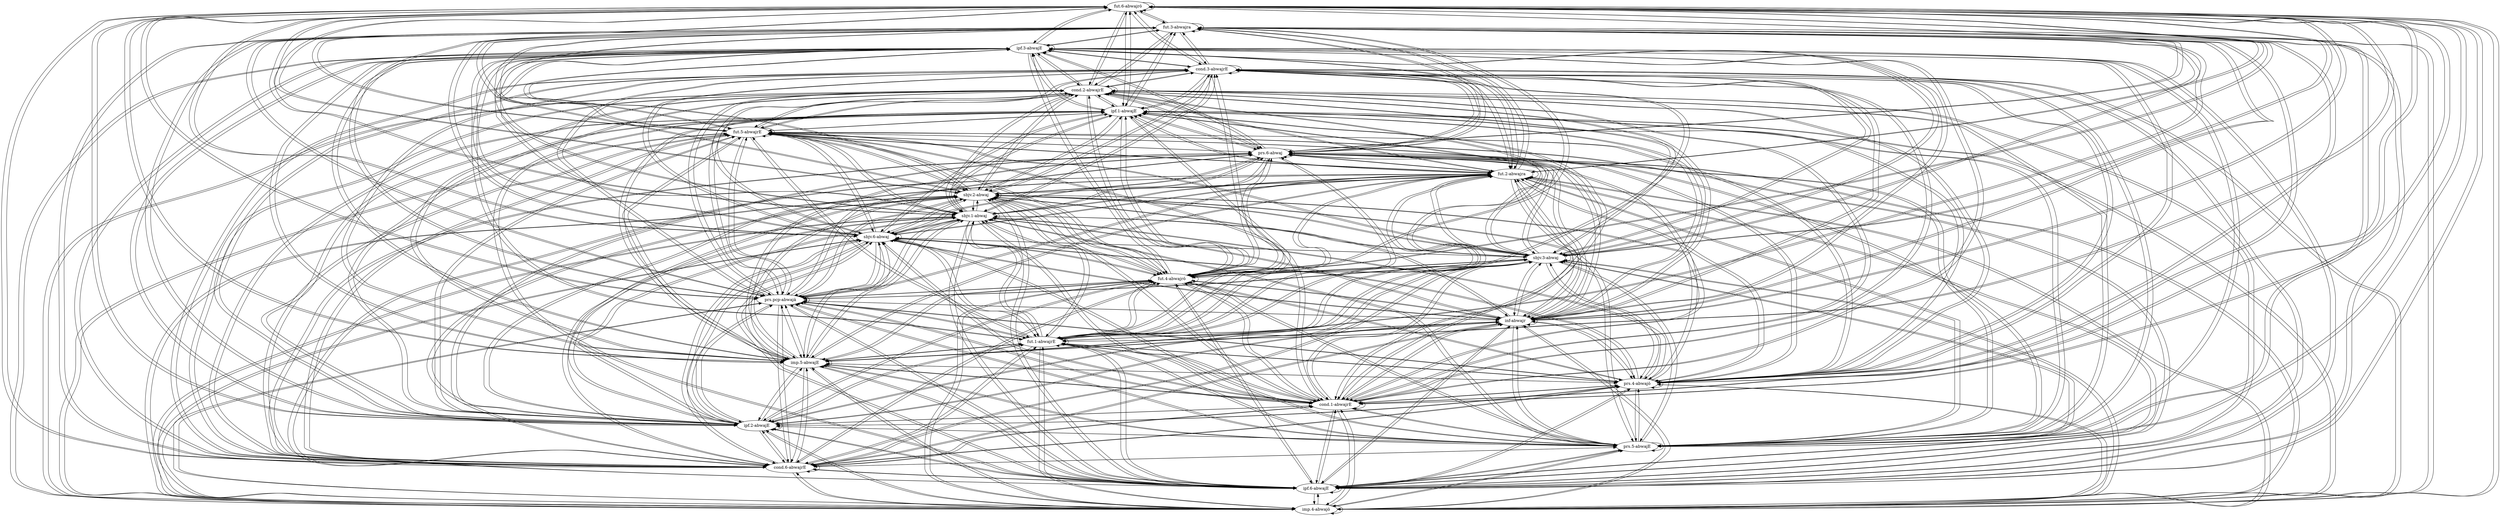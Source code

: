 digraph  {
	"fut.6-abwajrô"	 [cell="fut.6",
		tense=fut,
		weight=0.01];
	"fut.6-abwajrô" -> "fut.6-abwajrô"	 [weight=0.01];
	"fut.3-abwajra"	 [cell="fut.3",
		tense=fut,
		weight=0.01];
	"fut.6-abwajrô" -> "fut.3-abwajra"	 [weight=0.01];
	"imp.4-abwajô"	 [cell="imp.4",
		tense=imp,
		weight=1.0];
	"fut.6-abwajrô" -> "imp.4-abwajô"	 [weight=1.0];
	"ipf.6-abwajE"	 [cell="ipf.6",
		tense=ipf,
		weight=1.0];
	"fut.6-abwajrô" -> "ipf.6-abwajE"	 [weight=1.0];
	"cond.6-abwajrE"	 [cell="cond.6",
		tense=cond,
		weight=0.01];
	"fut.6-abwajrô" -> "cond.6-abwajrE"	 [weight=0.01];
	"prs.5-abwajE"	 [cell="prs.5",
		tense=prs,
		weight=1.0];
	"fut.6-abwajrô" -> "prs.5-abwajE"	 [weight=1.0];
	"ipf.2-abwajE"	 [cell="ipf.2",
		tense=ipf,
		weight=1.0];
	"fut.6-abwajrô" -> "ipf.2-abwajE"	 [weight=1.0];
	"cond.1-abwajrE"	 [cell="cond.1",
		tense=cond,
		weight=0.01];
	"fut.6-abwajrô" -> "cond.1-abwajrE"	 [weight=0.01];
	"prs.4-abwajô"	 [cell="prs.4",
		tense=prs,
		weight=1.0];
	"fut.6-abwajrô" -> "prs.4-abwajô"	 [weight=1.0];
	"imp.5-abwajE"	 [cell="imp.5",
		tense=imp,
		weight=1.0];
	"fut.6-abwajrô" -> "imp.5-abwajE"	 [weight=1.0];
	"fut.1-abwajrE"	 [cell="fut.1",
		tense=fut,
		weight=0.01];
	"fut.6-abwajrô" -> "fut.1-abwajrE"	 [weight=0.01];
	"inf-abwajr"	 [cell=inf,
		tense=inf,
		weight=0.01];
	"fut.6-abwajrô" -> "inf-abwajr"	 [weight=0.0022];
	"prs.pcp-abwajâ"	 [cell="prs.pcp",
		tense="prs.pcp",
		weight=1.0];
	"fut.6-abwajrô" -> "prs.pcp-abwajâ"	 [weight=1.0];
	"fut.4-abwajrô"	 [cell="fut.4",
		tense=fut,
		weight=0.01];
	"fut.6-abwajrô" -> "fut.4-abwajrô"	 [weight=0.01];
	"sbjv.3-abwaj"	 [cell="sbjv.3",
		tense=sbjv,
		weight=0.5];
	"fut.6-abwajrô" -> "sbjv.3-abwaj"	 [weight=0.5];
	"sbjv.6-abwaj"	 [cell="sbjv.6",
		tense=sbjv,
		weight=0.5];
	"fut.6-abwajrô" -> "sbjv.6-abwaj"	 [weight=0.5];
	"sbjv.1-abwaj"	 [cell="sbjv.1",
		tense=sbjv,
		weight=0.5];
	"fut.6-abwajrô" -> "sbjv.1-abwaj"	 [weight=0.5];
	"sbjv.2-abwaj"	 [cell="sbjv.2",
		tense=sbjv,
		weight=0.5];
	"fut.6-abwajrô" -> "sbjv.2-abwaj"	 [weight=0.5];
	"fut.2-abwajra"	 [cell="fut.2",
		tense=fut,
		weight=0.01];
	"fut.6-abwajrô" -> "fut.2-abwajra"	 [weight=0.01];
	"prs.6-abwaj"	 [cell="prs.6",
		tense=prs,
		weight=0.5];
	"fut.6-abwajrô" -> "prs.6-abwaj"	 [weight=0.5];
	"fut.5-abwajrE"	 [cell="fut.5",
		tense=fut,
		weight=0.01];
	"fut.6-abwajrô" -> "fut.5-abwajrE"	 [weight=0.01];
	"ipf.1-abwajE"	 [cell="ipf.1",
		tense=ipf,
		weight=1.0];
	"fut.6-abwajrô" -> "ipf.1-abwajE"	 [weight=1.0];
	"cond.2-abwajrE"	 [cell="cond.2",
		tense=cond,
		weight=0.01];
	"fut.6-abwajrô" -> "cond.2-abwajrE"	 [weight=0.01];
	"cond.3-abwajrE"	 [cell="cond.3",
		tense=cond,
		weight=0.01];
	"fut.6-abwajrô" -> "cond.3-abwajrE"	 [weight=0.01];
	"ipf.3-abwajE"	 [cell="ipf.3",
		tense=ipf,
		weight=1.0];
	"fut.6-abwajrô" -> "ipf.3-abwajE"	 [weight=1.0];
	"fut.3-abwajra" -> "fut.6-abwajrô"	 [weight=0.01];
	"fut.3-abwajra" -> "fut.3-abwajra"	 [weight=0.01];
	"fut.3-abwajra" -> "imp.4-abwajô"	 [weight=1.0];
	"fut.3-abwajra" -> "ipf.6-abwajE"	 [weight=1.0];
	"fut.3-abwajra" -> "cond.6-abwajrE"	 [weight=0.01];
	"fut.3-abwajra" -> "prs.5-abwajE"	 [weight=1.0];
	"fut.3-abwajra" -> "ipf.2-abwajE"	 [weight=1.0];
	"fut.3-abwajra" -> "cond.1-abwajrE"	 [weight=0.01];
	"fut.3-abwajra" -> "prs.4-abwajô"	 [weight=1.0];
	"fut.3-abwajra" -> "imp.5-abwajE"	 [weight=1.0];
	"fut.3-abwajra" -> "fut.1-abwajrE"	 [weight=0.01];
	"fut.3-abwajra" -> "inf-abwajr"	 [weight=0.0022];
	"fut.3-abwajra" -> "prs.pcp-abwajâ"	 [weight=1.0];
	"fut.3-abwajra" -> "fut.4-abwajrô"	 [weight=0.01];
	"fut.3-abwajra" -> "sbjv.3-abwaj"	 [weight=0.5];
	"fut.3-abwajra" -> "sbjv.6-abwaj"	 [weight=0.5];
	"fut.3-abwajra" -> "sbjv.1-abwaj"	 [weight=0.5];
	"fut.3-abwajra" -> "sbjv.2-abwaj"	 [weight=0.5];
	"fut.3-abwajra" -> "fut.2-abwajra"	 [weight=0.01];
	"fut.3-abwajra" -> "prs.6-abwaj"	 [weight=0.5];
	"fut.3-abwajra" -> "fut.5-abwajrE"	 [weight=0.01];
	"fut.3-abwajra" -> "ipf.1-abwajE"	 [weight=1.0];
	"fut.3-abwajra" -> "cond.2-abwajrE"	 [weight=0.01];
	"fut.3-abwajra" -> "cond.3-abwajrE"	 [weight=0.01];
	"fut.3-abwajra" -> "ipf.3-abwajE"	 [weight=1.0];
	"imp.4-abwajô" -> "fut.6-abwajrô"	 [weight=0.0];
	"imp.4-abwajô" -> "fut.3-abwajra"	 [weight=0.0];
	"imp.4-abwajô" -> "imp.4-abwajô"	 [weight=1.0];
	"imp.4-abwajô" -> "ipf.6-abwajE"	 [weight=1.0];
	"imp.4-abwajô" -> "cond.6-abwajrE"	 [weight=0.0];
	"imp.4-abwajô" -> "prs.5-abwajE"	 [weight=1.0];
	"imp.4-abwajô" -> "ipf.2-abwajE"	 [weight=1.0];
	"imp.4-abwajô" -> "cond.1-abwajrE"	 [weight=0.0];
	"imp.4-abwajô" -> "prs.4-abwajô"	 [weight=1.0];
	"imp.4-abwajô" -> "imp.5-abwajE"	 [weight=1.0];
	"imp.4-abwajô" -> "fut.1-abwajrE"	 [weight=0.0];
	"imp.4-abwajô" -> "inf-abwajr"	 [weight=0.0];
	"imp.4-abwajô" -> "prs.pcp-abwajâ"	 [weight=1.0];
	"imp.4-abwajô" -> "fut.4-abwajrô"	 [weight=0.0];
	"imp.4-abwajô" -> "sbjv.3-abwaj"	 [weight=0.34];
	"imp.4-abwajô" -> "sbjv.6-abwaj"	 [weight=0.34];
	"imp.4-abwajô" -> "sbjv.1-abwaj"	 [weight=0.34];
	"imp.4-abwajô" -> "sbjv.2-abwaj"	 [weight=0.34];
	"imp.4-abwajô" -> "fut.2-abwajra"	 [weight=0.0];
	"imp.4-abwajô" -> "prs.6-abwaj"	 [weight=0.29];
	"imp.4-abwajô" -> "fut.5-abwajrE"	 [weight=0.0];
	"imp.4-abwajô" -> "ipf.1-abwajE"	 [weight=1.0];
	"imp.4-abwajô" -> "cond.2-abwajrE"	 [weight=0.0];
	"imp.4-abwajô" -> "cond.3-abwajrE"	 [weight=0.0];
	"imp.4-abwajô" -> "ipf.3-abwajE"	 [weight=1.0];
	"ipf.6-abwajE" -> "fut.6-abwajrô"	 [weight=0.0];
	"ipf.6-abwajE" -> "fut.3-abwajra"	 [weight=0.0];
	"ipf.6-abwajE" -> "imp.4-abwajô"	 [weight=1.0];
	"ipf.6-abwajE" -> "ipf.6-abwajE"	 [weight=1.0];
	"ipf.6-abwajE" -> "cond.6-abwajrE"	 [weight=0.0];
	"ipf.6-abwajE" -> "prs.5-abwajE"	 [weight=1.0];
	"ipf.6-abwajE" -> "ipf.2-abwajE"	 [weight=1.0];
	"ipf.6-abwajE" -> "cond.1-abwajrE"	 [weight=0.0];
	"ipf.6-abwajE" -> "prs.4-abwajô"	 [weight=1.0];
	"ipf.6-abwajE" -> "imp.5-abwajE"	 [weight=1.0];
	"ipf.6-abwajE" -> "fut.1-abwajrE"	 [weight=0.0];
	"ipf.6-abwajE" -> "inf-abwajr"	 [weight=0.0];
	"ipf.6-abwajE" -> "prs.pcp-abwajâ"	 [weight=1.0];
	"ipf.6-abwajE" -> "fut.4-abwajrô"	 [weight=0.0];
	"ipf.6-abwajE" -> "sbjv.3-abwaj"	 [weight=0.33];
	"ipf.6-abwajE" -> "sbjv.6-abwaj"	 [weight=0.33];
	"ipf.6-abwajE" -> "sbjv.1-abwaj"	 [weight=0.33];
	"ipf.6-abwajE" -> "sbjv.2-abwaj"	 [weight=0.33];
	"ipf.6-abwajE" -> "fut.2-abwajra"	 [weight=0.0];
	"ipf.6-abwajE" -> "prs.6-abwaj"	 [weight=0.29];
	"ipf.6-abwajE" -> "fut.5-abwajrE"	 [weight=0.0];
	"ipf.6-abwajE" -> "ipf.1-abwajE"	 [weight=1.0];
	"ipf.6-abwajE" -> "cond.2-abwajrE"	 [weight=0.0];
	"ipf.6-abwajE" -> "cond.3-abwajrE"	 [weight=0.0];
	"ipf.6-abwajE" -> "ipf.3-abwajE"	 [weight=1.0];
	"cond.6-abwajrE" -> "fut.6-abwajrô"	 [weight=0.01];
	"cond.6-abwajrE" -> "fut.3-abwajra"	 [weight=0.01];
	"cond.6-abwajrE" -> "imp.4-abwajô"	 [weight=1.0];
	"cond.6-abwajrE" -> "ipf.6-abwajE"	 [weight=1.0];
	"cond.6-abwajrE" -> "cond.6-abwajrE"	 [weight=0.01];
	"cond.6-abwajrE" -> "prs.5-abwajE"	 [weight=1.0];
	"cond.6-abwajrE" -> "ipf.2-abwajE"	 [weight=1.0];
	"cond.6-abwajrE" -> "cond.1-abwajrE"	 [weight=0.01];
	"cond.6-abwajrE" -> "prs.4-abwajô"	 [weight=1.0];
	"cond.6-abwajrE" -> "imp.5-abwajE"	 [weight=1.0];
	"cond.6-abwajrE" -> "fut.1-abwajrE"	 [weight=0.01];
	"cond.6-abwajrE" -> "inf-abwajr"	 [weight=0.0026];
	"cond.6-abwajrE" -> "prs.pcp-abwajâ"	 [weight=1.0];
	"cond.6-abwajrE" -> "fut.4-abwajrô"	 [weight=0.01];
	"cond.6-abwajrE" -> "sbjv.3-abwaj"	 [weight=0.5];
	"cond.6-abwajrE" -> "sbjv.6-abwaj"	 [weight=0.5];
	"cond.6-abwajrE" -> "sbjv.1-abwaj"	 [weight=0.5];
	"cond.6-abwajrE" -> "sbjv.2-abwaj"	 [weight=0.5];
	"cond.6-abwajrE" -> "fut.2-abwajra"	 [weight=0.01];
	"cond.6-abwajrE" -> "prs.6-abwaj"	 [weight=0.5];
	"cond.6-abwajrE" -> "fut.5-abwajrE"	 [weight=0.01];
	"cond.6-abwajrE" -> "ipf.1-abwajE"	 [weight=1.0];
	"cond.6-abwajrE" -> "cond.2-abwajrE"	 [weight=0.01];
	"cond.6-abwajrE" -> "cond.3-abwajrE"	 [weight=0.01];
	"cond.6-abwajrE" -> "ipf.3-abwajE"	 [weight=1.0];
	"prs.5-abwajE" -> "fut.6-abwajrô"	 [weight=0.0];
	"prs.5-abwajE" -> "fut.3-abwajra"	 [weight=0.0];
	"prs.5-abwajE" -> "imp.4-abwajô"	 [weight=1.0];
	"prs.5-abwajE" -> "ipf.6-abwajE"	 [weight=1.0];
	"prs.5-abwajE" -> "cond.6-abwajrE"	 [weight=0.0];
	"prs.5-abwajE" -> "prs.5-abwajE"	 [weight=1.0];
	"prs.5-abwajE" -> "ipf.2-abwajE"	 [weight=1.0];
	"prs.5-abwajE" -> "cond.1-abwajrE"	 [weight=0.0];
	"prs.5-abwajE" -> "prs.4-abwajô"	 [weight=1.0];
	"prs.5-abwajE" -> "imp.5-abwajE"	 [weight=1.0];
	"prs.5-abwajE" -> "fut.1-abwajrE"	 [weight=0.0];
	"prs.5-abwajE" -> "inf-abwajr"	 [weight=0.0];
	"prs.5-abwajE" -> "prs.pcp-abwajâ"	 [weight=1.0];
	"prs.5-abwajE" -> "fut.4-abwajrô"	 [weight=0.0];
	"prs.5-abwajE" -> "sbjv.3-abwaj"	 [weight=0.33];
	"prs.5-abwajE" -> "sbjv.6-abwaj"	 [weight=0.33];
	"prs.5-abwajE" -> "sbjv.1-abwaj"	 [weight=0.33];
	"prs.5-abwajE" -> "sbjv.2-abwaj"	 [weight=0.33];
	"prs.5-abwajE" -> "fut.2-abwajra"	 [weight=0.0];
	"prs.5-abwajE" -> "prs.6-abwaj"	 [weight=0.29];
	"prs.5-abwajE" -> "fut.5-abwajrE"	 [weight=0.0];
	"prs.5-abwajE" -> "ipf.1-abwajE"	 [weight=1.0];
	"prs.5-abwajE" -> "cond.2-abwajrE"	 [weight=0.0];
	"prs.5-abwajE" -> "cond.3-abwajrE"	 [weight=0.0];
	"prs.5-abwajE" -> "ipf.3-abwajE"	 [weight=1.0];
	"ipf.2-abwajE" -> "fut.6-abwajrô"	 [weight=0.0];
	"ipf.2-abwajE" -> "fut.3-abwajra"	 [weight=0.0];
	"ipf.2-abwajE" -> "imp.4-abwajô"	 [weight=1.0];
	"ipf.2-abwajE" -> "ipf.6-abwajE"	 [weight=1.0];
	"ipf.2-abwajE" -> "cond.6-abwajrE"	 [weight=0.0];
	"ipf.2-abwajE" -> "prs.5-abwajE"	 [weight=1.0];
	"ipf.2-abwajE" -> "ipf.2-abwajE"	 [weight=1.0];
	"ipf.2-abwajE" -> "cond.1-abwajrE"	 [weight=0.0];
	"ipf.2-abwajE" -> "prs.4-abwajô"	 [weight=1.0];
	"ipf.2-abwajE" -> "imp.5-abwajE"	 [weight=1.0];
	"ipf.2-abwajE" -> "fut.1-abwajrE"	 [weight=0.0];
	"ipf.2-abwajE" -> "inf-abwajr"	 [weight=0.0];
	"ipf.2-abwajE" -> "prs.pcp-abwajâ"	 [weight=1.0];
	"ipf.2-abwajE" -> "fut.4-abwajrô"	 [weight=0.0];
	"ipf.2-abwajE" -> "sbjv.3-abwaj"	 [weight=0.33];
	"ipf.2-abwajE" -> "sbjv.6-abwaj"	 [weight=0.33];
	"ipf.2-abwajE" -> "sbjv.1-abwaj"	 [weight=0.33];
	"ipf.2-abwajE" -> "sbjv.2-abwaj"	 [weight=0.33];
	"ipf.2-abwajE" -> "fut.2-abwajra"	 [weight=0.0];
	"ipf.2-abwajE" -> "prs.6-abwaj"	 [weight=0.29];
	"ipf.2-abwajE" -> "fut.5-abwajrE"	 [weight=0.0];
	"ipf.2-abwajE" -> "ipf.1-abwajE"	 [weight=1.0];
	"ipf.2-abwajE" -> "cond.2-abwajrE"	 [weight=0.0];
	"ipf.2-abwajE" -> "cond.3-abwajrE"	 [weight=0.0];
	"ipf.2-abwajE" -> "ipf.3-abwajE"	 [weight=1.0];
	"cond.1-abwajrE" -> "fut.6-abwajrô"	 [weight=0.01];
	"cond.1-abwajrE" -> "fut.3-abwajra"	 [weight=0.01];
	"cond.1-abwajrE" -> "imp.4-abwajô"	 [weight=1.0];
	"cond.1-abwajrE" -> "ipf.6-abwajE"	 [weight=1.0];
	"cond.1-abwajrE" -> "cond.6-abwajrE"	 [weight=0.01];
	"cond.1-abwajrE" -> "prs.5-abwajE"	 [weight=1.0];
	"cond.1-abwajrE" -> "ipf.2-abwajE"	 [weight=1.0];
	"cond.1-abwajrE" -> "cond.1-abwajrE"	 [weight=0.01];
	"cond.1-abwajrE" -> "prs.4-abwajô"	 [weight=1.0];
	"cond.1-abwajrE" -> "imp.5-abwajE"	 [weight=1.0];
	"cond.1-abwajrE" -> "fut.1-abwajrE"	 [weight=0.01];
	"cond.1-abwajrE" -> "inf-abwajr"	 [weight=0.0026];
	"cond.1-abwajrE" -> "prs.pcp-abwajâ"	 [weight=1.0];
	"cond.1-abwajrE" -> "fut.4-abwajrô"	 [weight=0.01];
	"cond.1-abwajrE" -> "sbjv.3-abwaj"	 [weight=0.5];
	"cond.1-abwajrE" -> "sbjv.6-abwaj"	 [weight=0.5];
	"cond.1-abwajrE" -> "sbjv.1-abwaj"	 [weight=0.5];
	"cond.1-abwajrE" -> "sbjv.2-abwaj"	 [weight=0.5];
	"cond.1-abwajrE" -> "fut.2-abwajra"	 [weight=0.01];
	"cond.1-abwajrE" -> "prs.6-abwaj"	 [weight=0.5];
	"cond.1-abwajrE" -> "fut.5-abwajrE"	 [weight=0.01];
	"cond.1-abwajrE" -> "ipf.1-abwajE"	 [weight=1.0];
	"cond.1-abwajrE" -> "cond.2-abwajrE"	 [weight=0.01];
	"cond.1-abwajrE" -> "cond.3-abwajrE"	 [weight=0.01];
	"cond.1-abwajrE" -> "ipf.3-abwajE"	 [weight=1.0];
	"prs.4-abwajô" -> "fut.6-abwajrô"	 [weight=0.0];
	"prs.4-abwajô" -> "fut.3-abwajra"	 [weight=0.0];
	"prs.4-abwajô" -> "imp.4-abwajô"	 [weight=1.0];
	"prs.4-abwajô" -> "ipf.6-abwajE"	 [weight=1.0];
	"prs.4-abwajô" -> "cond.6-abwajrE"	 [weight=0.0];
	"prs.4-abwajô" -> "prs.5-abwajE"	 [weight=1.0];
	"prs.4-abwajô" -> "ipf.2-abwajE"	 [weight=1.0];
	"prs.4-abwajô" -> "cond.1-abwajrE"	 [weight=0.0];
	"prs.4-abwajô" -> "prs.4-abwajô"	 [weight=1.0];
	"prs.4-abwajô" -> "imp.5-abwajE"	 [weight=1.0];
	"prs.4-abwajô" -> "fut.1-abwajrE"	 [weight=0.0];
	"prs.4-abwajô" -> "inf-abwajr"	 [weight=0.0];
	"prs.4-abwajô" -> "prs.pcp-abwajâ"	 [weight=1.0];
	"prs.4-abwajô" -> "fut.4-abwajrô"	 [weight=0.0];
	"prs.4-abwajô" -> "sbjv.3-abwaj"	 [weight=0.33];
	"prs.4-abwajô" -> "sbjv.6-abwaj"	 [weight=0.33];
	"prs.4-abwajô" -> "sbjv.1-abwaj"	 [weight=0.33];
	"prs.4-abwajô" -> "sbjv.2-abwaj"	 [weight=0.33];
	"prs.4-abwajô" -> "fut.2-abwajra"	 [weight=0.0];
	"prs.4-abwajô" -> "prs.6-abwaj"	 [weight=0.29];
	"prs.4-abwajô" -> "fut.5-abwajrE"	 [weight=0.0];
	"prs.4-abwajô" -> "ipf.1-abwajE"	 [weight=1.0];
	"prs.4-abwajô" -> "cond.2-abwajrE"	 [weight=0.0];
	"prs.4-abwajô" -> "cond.3-abwajrE"	 [weight=0.0];
	"prs.4-abwajô" -> "ipf.3-abwajE"	 [weight=1.0];
	"imp.5-abwajE" -> "fut.6-abwajrô"	 [weight=0.0];
	"imp.5-abwajE" -> "fut.3-abwajra"	 [weight=0.0];
	"imp.5-abwajE" -> "imp.4-abwajô"	 [weight=1.0];
	"imp.5-abwajE" -> "ipf.6-abwajE"	 [weight=1.0];
	"imp.5-abwajE" -> "cond.6-abwajrE"	 [weight=0.0];
	"imp.5-abwajE" -> "prs.5-abwajE"	 [weight=1.0];
	"imp.5-abwajE" -> "ipf.2-abwajE"	 [weight=1.0];
	"imp.5-abwajE" -> "cond.1-abwajrE"	 [weight=0.0];
	"imp.5-abwajE" -> "prs.4-abwajô"	 [weight=1.0];
	"imp.5-abwajE" -> "imp.5-abwajE"	 [weight=1.0];
	"imp.5-abwajE" -> "fut.1-abwajrE"	 [weight=0.0];
	"imp.5-abwajE" -> "inf-abwajr"	 [weight=0.0];
	"imp.5-abwajE" -> "prs.pcp-abwajâ"	 [weight=1.0];
	"imp.5-abwajE" -> "fut.4-abwajrô"	 [weight=0.0];
	"imp.5-abwajE" -> "sbjv.3-abwaj"	 [weight=0.34];
	"imp.5-abwajE" -> "sbjv.6-abwaj"	 [weight=0.34];
	"imp.5-abwajE" -> "sbjv.1-abwaj"	 [weight=0.34];
	"imp.5-abwajE" -> "sbjv.2-abwaj"	 [weight=0.34];
	"imp.5-abwajE" -> "fut.2-abwajra"	 [weight=0.0];
	"imp.5-abwajE" -> "prs.6-abwaj"	 [weight=0.29];
	"imp.5-abwajE" -> "fut.5-abwajrE"	 [weight=0.0];
	"imp.5-abwajE" -> "ipf.1-abwajE"	 [weight=1.0];
	"imp.5-abwajE" -> "cond.2-abwajrE"	 [weight=0.0];
	"imp.5-abwajE" -> "cond.3-abwajrE"	 [weight=0.0];
	"imp.5-abwajE" -> "ipf.3-abwajE"	 [weight=1.0];
	"fut.1-abwajrE" -> "fut.6-abwajrô"	 [weight=0.01];
	"fut.1-abwajrE" -> "fut.3-abwajra"	 [weight=0.01];
	"fut.1-abwajrE" -> "imp.4-abwajô"	 [weight=1.0];
	"fut.1-abwajrE" -> "ipf.6-abwajE"	 [weight=1.0];
	"fut.1-abwajrE" -> "cond.6-abwajrE"	 [weight=0.01];
	"fut.1-abwajrE" -> "prs.5-abwajE"	 [weight=1.0];
	"fut.1-abwajrE" -> "ipf.2-abwajE"	 [weight=1.0];
	"fut.1-abwajrE" -> "cond.1-abwajrE"	 [weight=0.01];
	"fut.1-abwajrE" -> "prs.4-abwajô"	 [weight=1.0];
	"fut.1-abwajrE" -> "imp.5-abwajE"	 [weight=1.0];
	"fut.1-abwajrE" -> "fut.1-abwajrE"	 [weight=0.01];
	"fut.1-abwajrE" -> "inf-abwajr"	 [weight=0.0022];
	"fut.1-abwajrE" -> "prs.pcp-abwajâ"	 [weight=1.0];
	"fut.1-abwajrE" -> "fut.4-abwajrô"	 [weight=0.01];
	"fut.1-abwajrE" -> "sbjv.3-abwaj"	 [weight=0.5];
	"fut.1-abwajrE" -> "sbjv.6-abwaj"	 [weight=0.5];
	"fut.1-abwajrE" -> "sbjv.1-abwaj"	 [weight=0.5];
	"fut.1-abwajrE" -> "sbjv.2-abwaj"	 [weight=0.5];
	"fut.1-abwajrE" -> "fut.2-abwajra"	 [weight=0.01];
	"fut.1-abwajrE" -> "prs.6-abwaj"	 [weight=0.5];
	"fut.1-abwajrE" -> "fut.5-abwajrE"	 [weight=0.01];
	"fut.1-abwajrE" -> "ipf.1-abwajE"	 [weight=1.0];
	"fut.1-abwajrE" -> "cond.2-abwajrE"	 [weight=0.01];
	"fut.1-abwajrE" -> "cond.3-abwajrE"	 [weight=0.01];
	"fut.1-abwajrE" -> "ipf.3-abwajE"	 [weight=1.0];
	"inf-abwajr" -> "fut.6-abwajrô"	 [weight=0.01];
	"inf-abwajr" -> "fut.3-abwajra"	 [weight=0.01];
	"inf-abwajr" -> "imp.4-abwajô"	 [weight=1.0];
	"inf-abwajr" -> "ipf.6-abwajE"	 [weight=1.0];
	"inf-abwajr" -> "cond.6-abwajrE"	 [weight=0.01];
	"inf-abwajr" -> "prs.5-abwajE"	 [weight=1.0];
	"inf-abwajr" -> "ipf.2-abwajE"	 [weight=1.0];
	"inf-abwajr" -> "cond.1-abwajrE"	 [weight=0.01];
	"inf-abwajr" -> "prs.4-abwajô"	 [weight=1.0];
	"inf-abwajr" -> "imp.5-abwajE"	 [weight=1.0];
	"inf-abwajr" -> "fut.1-abwajrE"	 [weight=0.01];
	"inf-abwajr" -> "inf-abwajr"	 [weight=0.01];
	"inf-abwajr" -> "prs.pcp-abwajâ"	 [weight=1.0];
	"inf-abwajr" -> "fut.4-abwajrô"	 [weight=0.01];
	"inf-abwajr" -> "sbjv.3-abwaj"	 [weight=0.5];
	"inf-abwajr" -> "sbjv.6-abwaj"	 [weight=0.5];
	"inf-abwajr" -> "sbjv.1-abwaj"	 [weight=0.5];
	"inf-abwajr" -> "sbjv.2-abwaj"	 [weight=0.5];
	"inf-abwajr" -> "fut.2-abwajra"	 [weight=0.01];
	"inf-abwajr" -> "prs.6-abwaj"	 [weight=0.5];
	"inf-abwajr" -> "fut.5-abwajrE"	 [weight=0.01];
	"inf-abwajr" -> "ipf.1-abwajE"	 [weight=1.0];
	"inf-abwajr" -> "cond.2-abwajrE"	 [weight=0.01];
	"inf-abwajr" -> "cond.3-abwajrE"	 [weight=0.01];
	"inf-abwajr" -> "ipf.3-abwajE"	 [weight=1.0];
	"prs.pcp-abwajâ" -> "fut.6-abwajrô"	 [weight=0.0];
	"prs.pcp-abwajâ" -> "fut.3-abwajra"	 [weight=0.0];
	"prs.pcp-abwajâ" -> "imp.4-abwajô"	 [weight=1.0];
	"prs.pcp-abwajâ" -> "ipf.6-abwajE"	 [weight=1.0];
	"prs.pcp-abwajâ" -> "cond.6-abwajrE"	 [weight=0.0];
	"prs.pcp-abwajâ" -> "prs.5-abwajE"	 [weight=1.0];
	"prs.pcp-abwajâ" -> "ipf.2-abwajE"	 [weight=1.0];
	"prs.pcp-abwajâ" -> "cond.1-abwajrE"	 [weight=0.0];
	"prs.pcp-abwajâ" -> "prs.4-abwajô"	 [weight=1.0];
	"prs.pcp-abwajâ" -> "imp.5-abwajE"	 [weight=1.0];
	"prs.pcp-abwajâ" -> "fut.1-abwajrE"	 [weight=0.0];
	"prs.pcp-abwajâ" -> "inf-abwajr"	 [weight=0.0003];
	"prs.pcp-abwajâ" -> "prs.pcp-abwajâ"	 [weight=1.0];
	"prs.pcp-abwajâ" -> "fut.4-abwajrô"	 [weight=0.0];
	"prs.pcp-abwajâ" -> "sbjv.3-abwaj"	 [weight=0.345];
	"prs.pcp-abwajâ" -> "sbjv.6-abwaj"	 [weight=0.345];
	"prs.pcp-abwajâ" -> "sbjv.1-abwaj"	 [weight=0.345];
	"prs.pcp-abwajâ" -> "sbjv.2-abwaj"	 [weight=0.345];
	"prs.pcp-abwajâ" -> "fut.2-abwajra"	 [weight=0.0];
	"prs.pcp-abwajâ" -> "prs.6-abwaj"	 [weight=0.145];
	"prs.pcp-abwajâ" -> "fut.5-abwajrE"	 [weight=0.0];
	"prs.pcp-abwajâ" -> "ipf.1-abwajE"	 [weight=1.0];
	"prs.pcp-abwajâ" -> "cond.2-abwajrE"	 [weight=0.0];
	"prs.pcp-abwajâ" -> "cond.3-abwajrE"	 [weight=0.0];
	"prs.pcp-abwajâ" -> "ipf.3-abwajE"	 [weight=1.0];
	"fut.4-abwajrô" -> "fut.6-abwajrô"	 [weight=0.01];
	"fut.4-abwajrô" -> "fut.3-abwajra"	 [weight=0.01];
	"fut.4-abwajrô" -> "imp.4-abwajô"	 [weight=1.0];
	"fut.4-abwajrô" -> "ipf.6-abwajE"	 [weight=1.0];
	"fut.4-abwajrô" -> "cond.6-abwajrE"	 [weight=0.01];
	"fut.4-abwajrô" -> "prs.5-abwajE"	 [weight=1.0];
	"fut.4-abwajrô" -> "ipf.2-abwajE"	 [weight=1.0];
	"fut.4-abwajrô" -> "cond.1-abwajrE"	 [weight=0.01];
	"fut.4-abwajrô" -> "prs.4-abwajô"	 [weight=1.0];
	"fut.4-abwajrô" -> "imp.5-abwajE"	 [weight=1.0];
	"fut.4-abwajrô" -> "fut.1-abwajrE"	 [weight=0.01];
	"fut.4-abwajrô" -> "inf-abwajr"	 [weight=0.0022];
	"fut.4-abwajrô" -> "prs.pcp-abwajâ"	 [weight=1.0];
	"fut.4-abwajrô" -> "fut.4-abwajrô"	 [weight=0.01];
	"fut.4-abwajrô" -> "sbjv.3-abwaj"	 [weight=0.5];
	"fut.4-abwajrô" -> "sbjv.6-abwaj"	 [weight=0.5];
	"fut.4-abwajrô" -> "sbjv.1-abwaj"	 [weight=0.5];
	"fut.4-abwajrô" -> "sbjv.2-abwaj"	 [weight=0.5];
	"fut.4-abwajrô" -> "fut.2-abwajra"	 [weight=0.01];
	"fut.4-abwajrô" -> "prs.6-abwaj"	 [weight=0.5];
	"fut.4-abwajrô" -> "fut.5-abwajrE"	 [weight=0.01];
	"fut.4-abwajrô" -> "ipf.1-abwajE"	 [weight=1.0];
	"fut.4-abwajrô" -> "cond.2-abwajrE"	 [weight=0.01];
	"fut.4-abwajrô" -> "cond.3-abwajrE"	 [weight=0.01];
	"fut.4-abwajrô" -> "ipf.3-abwajE"	 [weight=1.0];
	"sbjv.3-abwaj" -> "fut.6-abwajrô"	 [weight=0.0003];
	"sbjv.3-abwaj" -> "fut.3-abwajra"	 [weight=0.0003];
	"sbjv.3-abwaj" -> "imp.4-abwajô"	 [weight=0.95];
	"sbjv.3-abwaj" -> "ipf.6-abwajE"	 [weight=0.95];
	"sbjv.3-abwaj" -> "cond.6-abwajrE"	 [weight=0.0003];
	"sbjv.3-abwaj" -> "prs.5-abwajE"	 [weight=0.95];
	"sbjv.3-abwaj" -> "ipf.2-abwajE"	 [weight=0.95];
	"sbjv.3-abwaj" -> "cond.1-abwajrE"	 [weight=0.0003];
	"sbjv.3-abwaj" -> "prs.4-abwajô"	 [weight=0.95];
	"sbjv.3-abwaj" -> "imp.5-abwajE"	 [weight=0.95];
	"sbjv.3-abwaj" -> "fut.1-abwajrE"	 [weight=0.0003];
	"sbjv.3-abwaj" -> "inf-abwajr"	 [weight=0.0003];
	"sbjv.3-abwaj" -> "prs.pcp-abwajâ"	 [weight=0.95];
	"sbjv.3-abwaj" -> "fut.4-abwajrô"	 [weight=0.0003];
	"sbjv.3-abwaj" -> "sbjv.3-abwaj"	 [weight=0.5];
	"sbjv.3-abwaj" -> "sbjv.6-abwaj"	 [weight=0.5];
	"sbjv.3-abwaj" -> "sbjv.1-abwaj"	 [weight=0.5];
	"sbjv.3-abwaj" -> "sbjv.2-abwaj"	 [weight=0.5];
	"sbjv.3-abwaj" -> "fut.2-abwajra"	 [weight=0.0003];
	"sbjv.3-abwaj" -> "prs.6-abwaj"	 [weight=0.5];
	"sbjv.3-abwaj" -> "fut.5-abwajrE"	 [weight=0.0003];
	"sbjv.3-abwaj" -> "ipf.1-abwajE"	 [weight=0.95];
	"sbjv.3-abwaj" -> "cond.2-abwajrE"	 [weight=0.0003];
	"sbjv.3-abwaj" -> "cond.3-abwajrE"	 [weight=0.0003];
	"sbjv.3-abwaj" -> "ipf.3-abwajE"	 [weight=0.95];
	"sbjv.6-abwaj" -> "fut.6-abwajrô"	 [weight=0.0003];
	"sbjv.6-abwaj" -> "fut.3-abwajra"	 [weight=0.0003];
	"sbjv.6-abwaj" -> "imp.4-abwajô"	 [weight=0.95];
	"sbjv.6-abwaj" -> "ipf.6-abwajE"	 [weight=0.95];
	"sbjv.6-abwaj" -> "cond.6-abwajrE"	 [weight=0.0003];
	"sbjv.6-abwaj" -> "prs.5-abwajE"	 [weight=0.95];
	"sbjv.6-abwaj" -> "ipf.2-abwajE"	 [weight=0.95];
	"sbjv.6-abwaj" -> "cond.1-abwajrE"	 [weight=0.0003];
	"sbjv.6-abwaj" -> "prs.4-abwajô"	 [weight=0.95];
	"sbjv.6-abwaj" -> "imp.5-abwajE"	 [weight=0.95];
	"sbjv.6-abwaj" -> "fut.1-abwajrE"	 [weight=0.0003];
	"sbjv.6-abwaj" -> "inf-abwajr"	 [weight=0.0003];
	"sbjv.6-abwaj" -> "prs.pcp-abwajâ"	 [weight=0.95];
	"sbjv.6-abwaj" -> "fut.4-abwajrô"	 [weight=0.0003];
	"sbjv.6-abwaj" -> "sbjv.3-abwaj"	 [weight=0.5];
	"sbjv.6-abwaj" -> "sbjv.6-abwaj"	 [weight=0.5];
	"sbjv.6-abwaj" -> "sbjv.1-abwaj"	 [weight=0.5];
	"sbjv.6-abwaj" -> "sbjv.2-abwaj"	 [weight=0.5];
	"sbjv.6-abwaj" -> "fut.2-abwajra"	 [weight=0.0003];
	"sbjv.6-abwaj" -> "prs.6-abwaj"	 [weight=0.5];
	"sbjv.6-abwaj" -> "fut.5-abwajrE"	 [weight=0.0003];
	"sbjv.6-abwaj" -> "ipf.1-abwajE"	 [weight=0.95];
	"sbjv.6-abwaj" -> "cond.2-abwajrE"	 [weight=0.0003];
	"sbjv.6-abwaj" -> "cond.3-abwajrE"	 [weight=0.0003];
	"sbjv.6-abwaj" -> "ipf.3-abwajE"	 [weight=0.95];
	"sbjv.1-abwaj" -> "fut.6-abwajrô"	 [weight=0.0003];
	"sbjv.1-abwaj" -> "fut.3-abwajra"	 [weight=0.0003];
	"sbjv.1-abwaj" -> "imp.4-abwajô"	 [weight=0.95];
	"sbjv.1-abwaj" -> "ipf.6-abwajE"	 [weight=0.95];
	"sbjv.1-abwaj" -> "cond.6-abwajrE"	 [weight=0.0003];
	"sbjv.1-abwaj" -> "prs.5-abwajE"	 [weight=0.95];
	"sbjv.1-abwaj" -> "ipf.2-abwajE"	 [weight=0.95];
	"sbjv.1-abwaj" -> "cond.1-abwajrE"	 [weight=0.0003];
	"sbjv.1-abwaj" -> "prs.4-abwajô"	 [weight=0.95];
	"sbjv.1-abwaj" -> "imp.5-abwajE"	 [weight=0.95];
	"sbjv.1-abwaj" -> "fut.1-abwajrE"	 [weight=0.0003];
	"sbjv.1-abwaj" -> "inf-abwajr"	 [weight=0.0003];
	"sbjv.1-abwaj" -> "prs.pcp-abwajâ"	 [weight=0.95];
	"sbjv.1-abwaj" -> "fut.4-abwajrô"	 [weight=0.0003];
	"sbjv.1-abwaj" -> "sbjv.3-abwaj"	 [weight=0.5];
	"sbjv.1-abwaj" -> "sbjv.6-abwaj"	 [weight=0.5];
	"sbjv.1-abwaj" -> "sbjv.1-abwaj"	 [weight=0.5];
	"sbjv.1-abwaj" -> "sbjv.2-abwaj"	 [weight=0.5];
	"sbjv.1-abwaj" -> "fut.2-abwajra"	 [weight=0.0003];
	"sbjv.1-abwaj" -> "prs.6-abwaj"	 [weight=0.5];
	"sbjv.1-abwaj" -> "fut.5-abwajrE"	 [weight=0.0003];
	"sbjv.1-abwaj" -> "ipf.1-abwajE"	 [weight=0.95];
	"sbjv.1-abwaj" -> "cond.2-abwajrE"	 [weight=0.0003];
	"sbjv.1-abwaj" -> "cond.3-abwajrE"	 [weight=0.0003];
	"sbjv.1-abwaj" -> "ipf.3-abwajE"	 [weight=0.95];
	"sbjv.2-abwaj" -> "fut.6-abwajrô"	 [weight=0.0003];
	"sbjv.2-abwaj" -> "fut.3-abwajra"	 [weight=0.0003];
	"sbjv.2-abwaj" -> "imp.4-abwajô"	 [weight=0.95];
	"sbjv.2-abwaj" -> "ipf.6-abwajE"	 [weight=0.95];
	"sbjv.2-abwaj" -> "cond.6-abwajrE"	 [weight=0.0003];
	"sbjv.2-abwaj" -> "prs.5-abwajE"	 [weight=0.95];
	"sbjv.2-abwaj" -> "ipf.2-abwajE"	 [weight=0.95];
	"sbjv.2-abwaj" -> "cond.1-abwajrE"	 [weight=0.0003];
	"sbjv.2-abwaj" -> "prs.4-abwajô"	 [weight=0.95];
	"sbjv.2-abwaj" -> "imp.5-abwajE"	 [weight=0.95];
	"sbjv.2-abwaj" -> "fut.1-abwajrE"	 [weight=0.0003];
	"sbjv.2-abwaj" -> "inf-abwajr"	 [weight=0.0003];
	"sbjv.2-abwaj" -> "prs.pcp-abwajâ"	 [weight=0.95];
	"sbjv.2-abwaj" -> "fut.4-abwajrô"	 [weight=0.0003];
	"sbjv.2-abwaj" -> "sbjv.3-abwaj"	 [weight=0.5];
	"sbjv.2-abwaj" -> "sbjv.6-abwaj"	 [weight=0.5];
	"sbjv.2-abwaj" -> "sbjv.1-abwaj"	 [weight=0.5];
	"sbjv.2-abwaj" -> "sbjv.2-abwaj"	 [weight=0.5];
	"sbjv.2-abwaj" -> "fut.2-abwajra"	 [weight=0.0003];
	"sbjv.2-abwaj" -> "prs.6-abwaj"	 [weight=0.5];
	"sbjv.2-abwaj" -> "fut.5-abwajrE"	 [weight=0.0003];
	"sbjv.2-abwaj" -> "ipf.1-abwajE"	 [weight=0.95];
	"sbjv.2-abwaj" -> "cond.2-abwajrE"	 [weight=0.0003];
	"sbjv.2-abwaj" -> "cond.3-abwajrE"	 [weight=0.0003];
	"sbjv.2-abwaj" -> "ipf.3-abwajE"	 [weight=0.95];
	"fut.2-abwajra" -> "fut.6-abwajrô"	 [weight=0.01];
	"fut.2-abwajra" -> "fut.3-abwajra"	 [weight=0.01];
	"fut.2-abwajra" -> "imp.4-abwajô"	 [weight=1.0];
	"fut.2-abwajra" -> "ipf.6-abwajE"	 [weight=1.0];
	"fut.2-abwajra" -> "cond.6-abwajrE"	 [weight=0.01];
	"fut.2-abwajra" -> "prs.5-abwajE"	 [weight=1.0];
	"fut.2-abwajra" -> "ipf.2-abwajE"	 [weight=1.0];
	"fut.2-abwajra" -> "cond.1-abwajrE"	 [weight=0.01];
	"fut.2-abwajra" -> "prs.4-abwajô"	 [weight=1.0];
	"fut.2-abwajra" -> "imp.5-abwajE"	 [weight=1.0];
	"fut.2-abwajra" -> "fut.1-abwajrE"	 [weight=0.01];
	"fut.2-abwajra" -> "inf-abwajr"	 [weight=0.0022];
	"fut.2-abwajra" -> "prs.pcp-abwajâ"	 [weight=1.0];
	"fut.2-abwajra" -> "fut.4-abwajrô"	 [weight=0.01];
	"fut.2-abwajra" -> "sbjv.3-abwaj"	 [weight=0.5];
	"fut.2-abwajra" -> "sbjv.6-abwaj"	 [weight=0.5];
	"fut.2-abwajra" -> "sbjv.1-abwaj"	 [weight=0.5];
	"fut.2-abwajra" -> "sbjv.2-abwaj"	 [weight=0.5];
	"fut.2-abwajra" -> "fut.2-abwajra"	 [weight=0.01];
	"fut.2-abwajra" -> "prs.6-abwaj"	 [weight=0.5];
	"fut.2-abwajra" -> "fut.5-abwajrE"	 [weight=0.01];
	"fut.2-abwajra" -> "ipf.1-abwajE"	 [weight=1.0];
	"fut.2-abwajra" -> "cond.2-abwajrE"	 [weight=0.01];
	"fut.2-abwajra" -> "cond.3-abwajrE"	 [weight=0.01];
	"fut.2-abwajra" -> "ipf.3-abwajE"	 [weight=1.0];
	"prs.6-abwaj" -> "fut.6-abwajrô"	 [weight=0.0003];
	"prs.6-abwaj" -> "fut.3-abwajra"	 [weight=0.0003];
	"prs.6-abwaj" -> "imp.4-abwajô"	 [weight=1.0];
	"prs.6-abwaj" -> "ipf.6-abwajE"	 [weight=1.0];
	"prs.6-abwaj" -> "cond.6-abwajrE"	 [weight=0.0003];
	"prs.6-abwaj" -> "prs.5-abwajE"	 [weight=1.0];
	"prs.6-abwaj" -> "ipf.2-abwajE"	 [weight=1.0];
	"prs.6-abwaj" -> "cond.1-abwajrE"	 [weight=0.0003];
	"prs.6-abwaj" -> "prs.4-abwajô"	 [weight=1.0];
	"prs.6-abwaj" -> "imp.5-abwajE"	 [weight=1.0];
	"prs.6-abwaj" -> "fut.1-abwajrE"	 [weight=0.0003];
	"prs.6-abwaj" -> "inf-abwajr"	 [weight=0.0003];
	"prs.6-abwaj" -> "prs.pcp-abwajâ"	 [weight=1.0];
	"prs.6-abwaj" -> "fut.4-abwajrô"	 [weight=0.0003];
	"prs.6-abwaj" -> "sbjv.3-abwaj"	 [weight=0.5];
	"prs.6-abwaj" -> "sbjv.6-abwaj"	 [weight=0.5];
	"prs.6-abwaj" -> "sbjv.1-abwaj"	 [weight=0.5];
	"prs.6-abwaj" -> "sbjv.2-abwaj"	 [weight=0.5];
	"prs.6-abwaj" -> "fut.2-abwajra"	 [weight=0.0003];
	"prs.6-abwaj" -> "prs.6-abwaj"	 [weight=0.5];
	"prs.6-abwaj" -> "fut.5-abwajrE"	 [weight=0.0003];
	"prs.6-abwaj" -> "ipf.1-abwajE"	 [weight=1.0];
	"prs.6-abwaj" -> "cond.2-abwajrE"	 [weight=0.0003];
	"prs.6-abwaj" -> "cond.3-abwajrE"	 [weight=0.0003];
	"prs.6-abwaj" -> "ipf.3-abwajE"	 [weight=1.0];
	"fut.5-abwajrE" -> "fut.6-abwajrô"	 [weight=0.01];
	"fut.5-abwajrE" -> "fut.3-abwajra"	 [weight=0.01];
	"fut.5-abwajrE" -> "imp.4-abwajô"	 [weight=1.0];
	"fut.5-abwajrE" -> "ipf.6-abwajE"	 [weight=1.0];
	"fut.5-abwajrE" -> "cond.6-abwajrE"	 [weight=0.01];
	"fut.5-abwajrE" -> "prs.5-abwajE"	 [weight=1.0];
	"fut.5-abwajrE" -> "ipf.2-abwajE"	 [weight=1.0];
	"fut.5-abwajrE" -> "cond.1-abwajrE"	 [weight=0.01];
	"fut.5-abwajrE" -> "prs.4-abwajô"	 [weight=1.0];
	"fut.5-abwajrE" -> "imp.5-abwajE"	 [weight=1.0];
	"fut.5-abwajrE" -> "fut.1-abwajrE"	 [weight=0.01];
	"fut.5-abwajrE" -> "inf-abwajr"	 [weight=0.0022];
	"fut.5-abwajrE" -> "prs.pcp-abwajâ"	 [weight=1.0];
	"fut.5-abwajrE" -> "fut.4-abwajrô"	 [weight=0.01];
	"fut.5-abwajrE" -> "sbjv.3-abwaj"	 [weight=0.5];
	"fut.5-abwajrE" -> "sbjv.6-abwaj"	 [weight=0.5];
	"fut.5-abwajrE" -> "sbjv.1-abwaj"	 [weight=0.5];
	"fut.5-abwajrE" -> "sbjv.2-abwaj"	 [weight=0.5];
	"fut.5-abwajrE" -> "fut.2-abwajra"	 [weight=0.01];
	"fut.5-abwajrE" -> "prs.6-abwaj"	 [weight=0.5];
	"fut.5-abwajrE" -> "fut.5-abwajrE"	 [weight=0.01];
	"fut.5-abwajrE" -> "ipf.1-abwajE"	 [weight=1.0];
	"fut.5-abwajrE" -> "cond.2-abwajrE"	 [weight=0.01];
	"fut.5-abwajrE" -> "cond.3-abwajrE"	 [weight=0.01];
	"fut.5-abwajrE" -> "ipf.3-abwajE"	 [weight=1.0];
	"ipf.1-abwajE" -> "fut.6-abwajrô"	 [weight=0.0];
	"ipf.1-abwajE" -> "fut.3-abwajra"	 [weight=0.0];
	"ipf.1-abwajE" -> "imp.4-abwajô"	 [weight=1.0];
	"ipf.1-abwajE" -> "ipf.6-abwajE"	 [weight=1.0];
	"ipf.1-abwajE" -> "cond.6-abwajrE"	 [weight=0.0];
	"ipf.1-abwajE" -> "prs.5-abwajE"	 [weight=1.0];
	"ipf.1-abwajE" -> "ipf.2-abwajE"	 [weight=1.0];
	"ipf.1-abwajE" -> "cond.1-abwajrE"	 [weight=0.0];
	"ipf.1-abwajE" -> "prs.4-abwajô"	 [weight=1.0];
	"ipf.1-abwajE" -> "imp.5-abwajE"	 [weight=1.0];
	"ipf.1-abwajE" -> "fut.1-abwajrE"	 [weight=0.0];
	"ipf.1-abwajE" -> "inf-abwajr"	 [weight=0.0];
	"ipf.1-abwajE" -> "prs.pcp-abwajâ"	 [weight=1.0];
	"ipf.1-abwajE" -> "fut.4-abwajrô"	 [weight=0.0];
	"ipf.1-abwajE" -> "sbjv.3-abwaj"	 [weight=0.33];
	"ipf.1-abwajE" -> "sbjv.6-abwaj"	 [weight=0.33];
	"ipf.1-abwajE" -> "sbjv.1-abwaj"	 [weight=0.33];
	"ipf.1-abwajE" -> "sbjv.2-abwaj"	 [weight=0.33];
	"ipf.1-abwajE" -> "fut.2-abwajra"	 [weight=0.0];
	"ipf.1-abwajE" -> "prs.6-abwaj"	 [weight=0.29];
	"ipf.1-abwajE" -> "fut.5-abwajrE"	 [weight=0.0];
	"ipf.1-abwajE" -> "ipf.1-abwajE"	 [weight=1.0];
	"ipf.1-abwajE" -> "cond.2-abwajrE"	 [weight=0.0];
	"ipf.1-abwajE" -> "cond.3-abwajrE"	 [weight=0.0];
	"ipf.1-abwajE" -> "ipf.3-abwajE"	 [weight=1.0];
	"cond.2-abwajrE" -> "fut.6-abwajrô"	 [weight=0.01];
	"cond.2-abwajrE" -> "fut.3-abwajra"	 [weight=0.01];
	"cond.2-abwajrE" -> "imp.4-abwajô"	 [weight=1.0];
	"cond.2-abwajrE" -> "ipf.6-abwajE"	 [weight=1.0];
	"cond.2-abwajrE" -> "cond.6-abwajrE"	 [weight=0.01];
	"cond.2-abwajrE" -> "prs.5-abwajE"	 [weight=1.0];
	"cond.2-abwajrE" -> "ipf.2-abwajE"	 [weight=1.0];
	"cond.2-abwajrE" -> "cond.1-abwajrE"	 [weight=0.01];
	"cond.2-abwajrE" -> "prs.4-abwajô"	 [weight=1.0];
	"cond.2-abwajrE" -> "imp.5-abwajE"	 [weight=1.0];
	"cond.2-abwajrE" -> "fut.1-abwajrE"	 [weight=0.01];
	"cond.2-abwajrE" -> "inf-abwajr"	 [weight=0.0026];
	"cond.2-abwajrE" -> "prs.pcp-abwajâ"	 [weight=1.0];
	"cond.2-abwajrE" -> "fut.4-abwajrô"	 [weight=0.01];
	"cond.2-abwajrE" -> "sbjv.3-abwaj"	 [weight=0.5];
	"cond.2-abwajrE" -> "sbjv.6-abwaj"	 [weight=0.5];
	"cond.2-abwajrE" -> "sbjv.1-abwaj"	 [weight=0.5];
	"cond.2-abwajrE" -> "sbjv.2-abwaj"	 [weight=0.5];
	"cond.2-abwajrE" -> "fut.2-abwajra"	 [weight=0.01];
	"cond.2-abwajrE" -> "prs.6-abwaj"	 [weight=0.5];
	"cond.2-abwajrE" -> "fut.5-abwajrE"	 [weight=0.01];
	"cond.2-abwajrE" -> "ipf.1-abwajE"	 [weight=1.0];
	"cond.2-abwajrE" -> "cond.2-abwajrE"	 [weight=0.01];
	"cond.2-abwajrE" -> "cond.3-abwajrE"	 [weight=0.01];
	"cond.2-abwajrE" -> "ipf.3-abwajE"	 [weight=1.0];
	"cond.3-abwajrE" -> "fut.6-abwajrô"	 [weight=0.01];
	"cond.3-abwajrE" -> "fut.3-abwajra"	 [weight=0.01];
	"cond.3-abwajrE" -> "imp.4-abwajô"	 [weight=1.0];
	"cond.3-abwajrE" -> "ipf.6-abwajE"	 [weight=1.0];
	"cond.3-abwajrE" -> "cond.6-abwajrE"	 [weight=0.01];
	"cond.3-abwajrE" -> "prs.5-abwajE"	 [weight=1.0];
	"cond.3-abwajrE" -> "ipf.2-abwajE"	 [weight=1.0];
	"cond.3-abwajrE" -> "cond.1-abwajrE"	 [weight=0.01];
	"cond.3-abwajrE" -> "prs.4-abwajô"	 [weight=1.0];
	"cond.3-abwajrE" -> "imp.5-abwajE"	 [weight=1.0];
	"cond.3-abwajrE" -> "fut.1-abwajrE"	 [weight=0.01];
	"cond.3-abwajrE" -> "inf-abwajr"	 [weight=0.0026];
	"cond.3-abwajrE" -> "prs.pcp-abwajâ"	 [weight=1.0];
	"cond.3-abwajrE" -> "fut.4-abwajrô"	 [weight=0.01];
	"cond.3-abwajrE" -> "sbjv.3-abwaj"	 [weight=0.5];
	"cond.3-abwajrE" -> "sbjv.6-abwaj"	 [weight=0.5];
	"cond.3-abwajrE" -> "sbjv.1-abwaj"	 [weight=0.5];
	"cond.3-abwajrE" -> "sbjv.2-abwaj"	 [weight=0.5];
	"cond.3-abwajrE" -> "fut.2-abwajra"	 [weight=0.01];
	"cond.3-abwajrE" -> "prs.6-abwaj"	 [weight=0.5];
	"cond.3-abwajrE" -> "fut.5-abwajrE"	 [weight=0.01];
	"cond.3-abwajrE" -> "ipf.1-abwajE"	 [weight=1.0];
	"cond.3-abwajrE" -> "cond.2-abwajrE"	 [weight=0.01];
	"cond.3-abwajrE" -> "cond.3-abwajrE"	 [weight=0.01];
	"cond.3-abwajrE" -> "ipf.3-abwajE"	 [weight=1.0];
	"ipf.3-abwajE" -> "fut.6-abwajrô"	 [weight=0.0];
	"ipf.3-abwajE" -> "fut.3-abwajra"	 [weight=0.0];
	"ipf.3-abwajE" -> "imp.4-abwajô"	 [weight=1.0];
	"ipf.3-abwajE" -> "ipf.6-abwajE"	 [weight=1.0];
	"ipf.3-abwajE" -> "cond.6-abwajrE"	 [weight=0.0];
	"ipf.3-abwajE" -> "prs.5-abwajE"	 [weight=1.0];
	"ipf.3-abwajE" -> "ipf.2-abwajE"	 [weight=1.0];
	"ipf.3-abwajE" -> "cond.1-abwajrE"	 [weight=0.0];
	"ipf.3-abwajE" -> "prs.4-abwajô"	 [weight=1.0];
	"ipf.3-abwajE" -> "imp.5-abwajE"	 [weight=1.0];
	"ipf.3-abwajE" -> "fut.1-abwajrE"	 [weight=0.0];
	"ipf.3-abwajE" -> "inf-abwajr"	 [weight=0.0];
	"ipf.3-abwajE" -> "prs.pcp-abwajâ"	 [weight=1.0];
	"ipf.3-abwajE" -> "fut.4-abwajrô"	 [weight=0.0];
	"ipf.3-abwajE" -> "sbjv.3-abwaj"	 [weight=0.33];
	"ipf.3-abwajE" -> "sbjv.6-abwaj"	 [weight=0.33];
	"ipf.3-abwajE" -> "sbjv.1-abwaj"	 [weight=0.33];
	"ipf.3-abwajE" -> "sbjv.2-abwaj"	 [weight=0.33];
	"ipf.3-abwajE" -> "fut.2-abwajra"	 [weight=0.0];
	"ipf.3-abwajE" -> "prs.6-abwaj"	 [weight=0.29];
	"ipf.3-abwajE" -> "fut.5-abwajrE"	 [weight=0.0];
	"ipf.3-abwajE" -> "ipf.1-abwajE"	 [weight=1.0];
	"ipf.3-abwajE" -> "cond.2-abwajrE"	 [weight=0.0];
	"ipf.3-abwajE" -> "cond.3-abwajrE"	 [weight=0.0];
	"ipf.3-abwajE" -> "ipf.3-abwajE"	 [weight=1.0];
}
